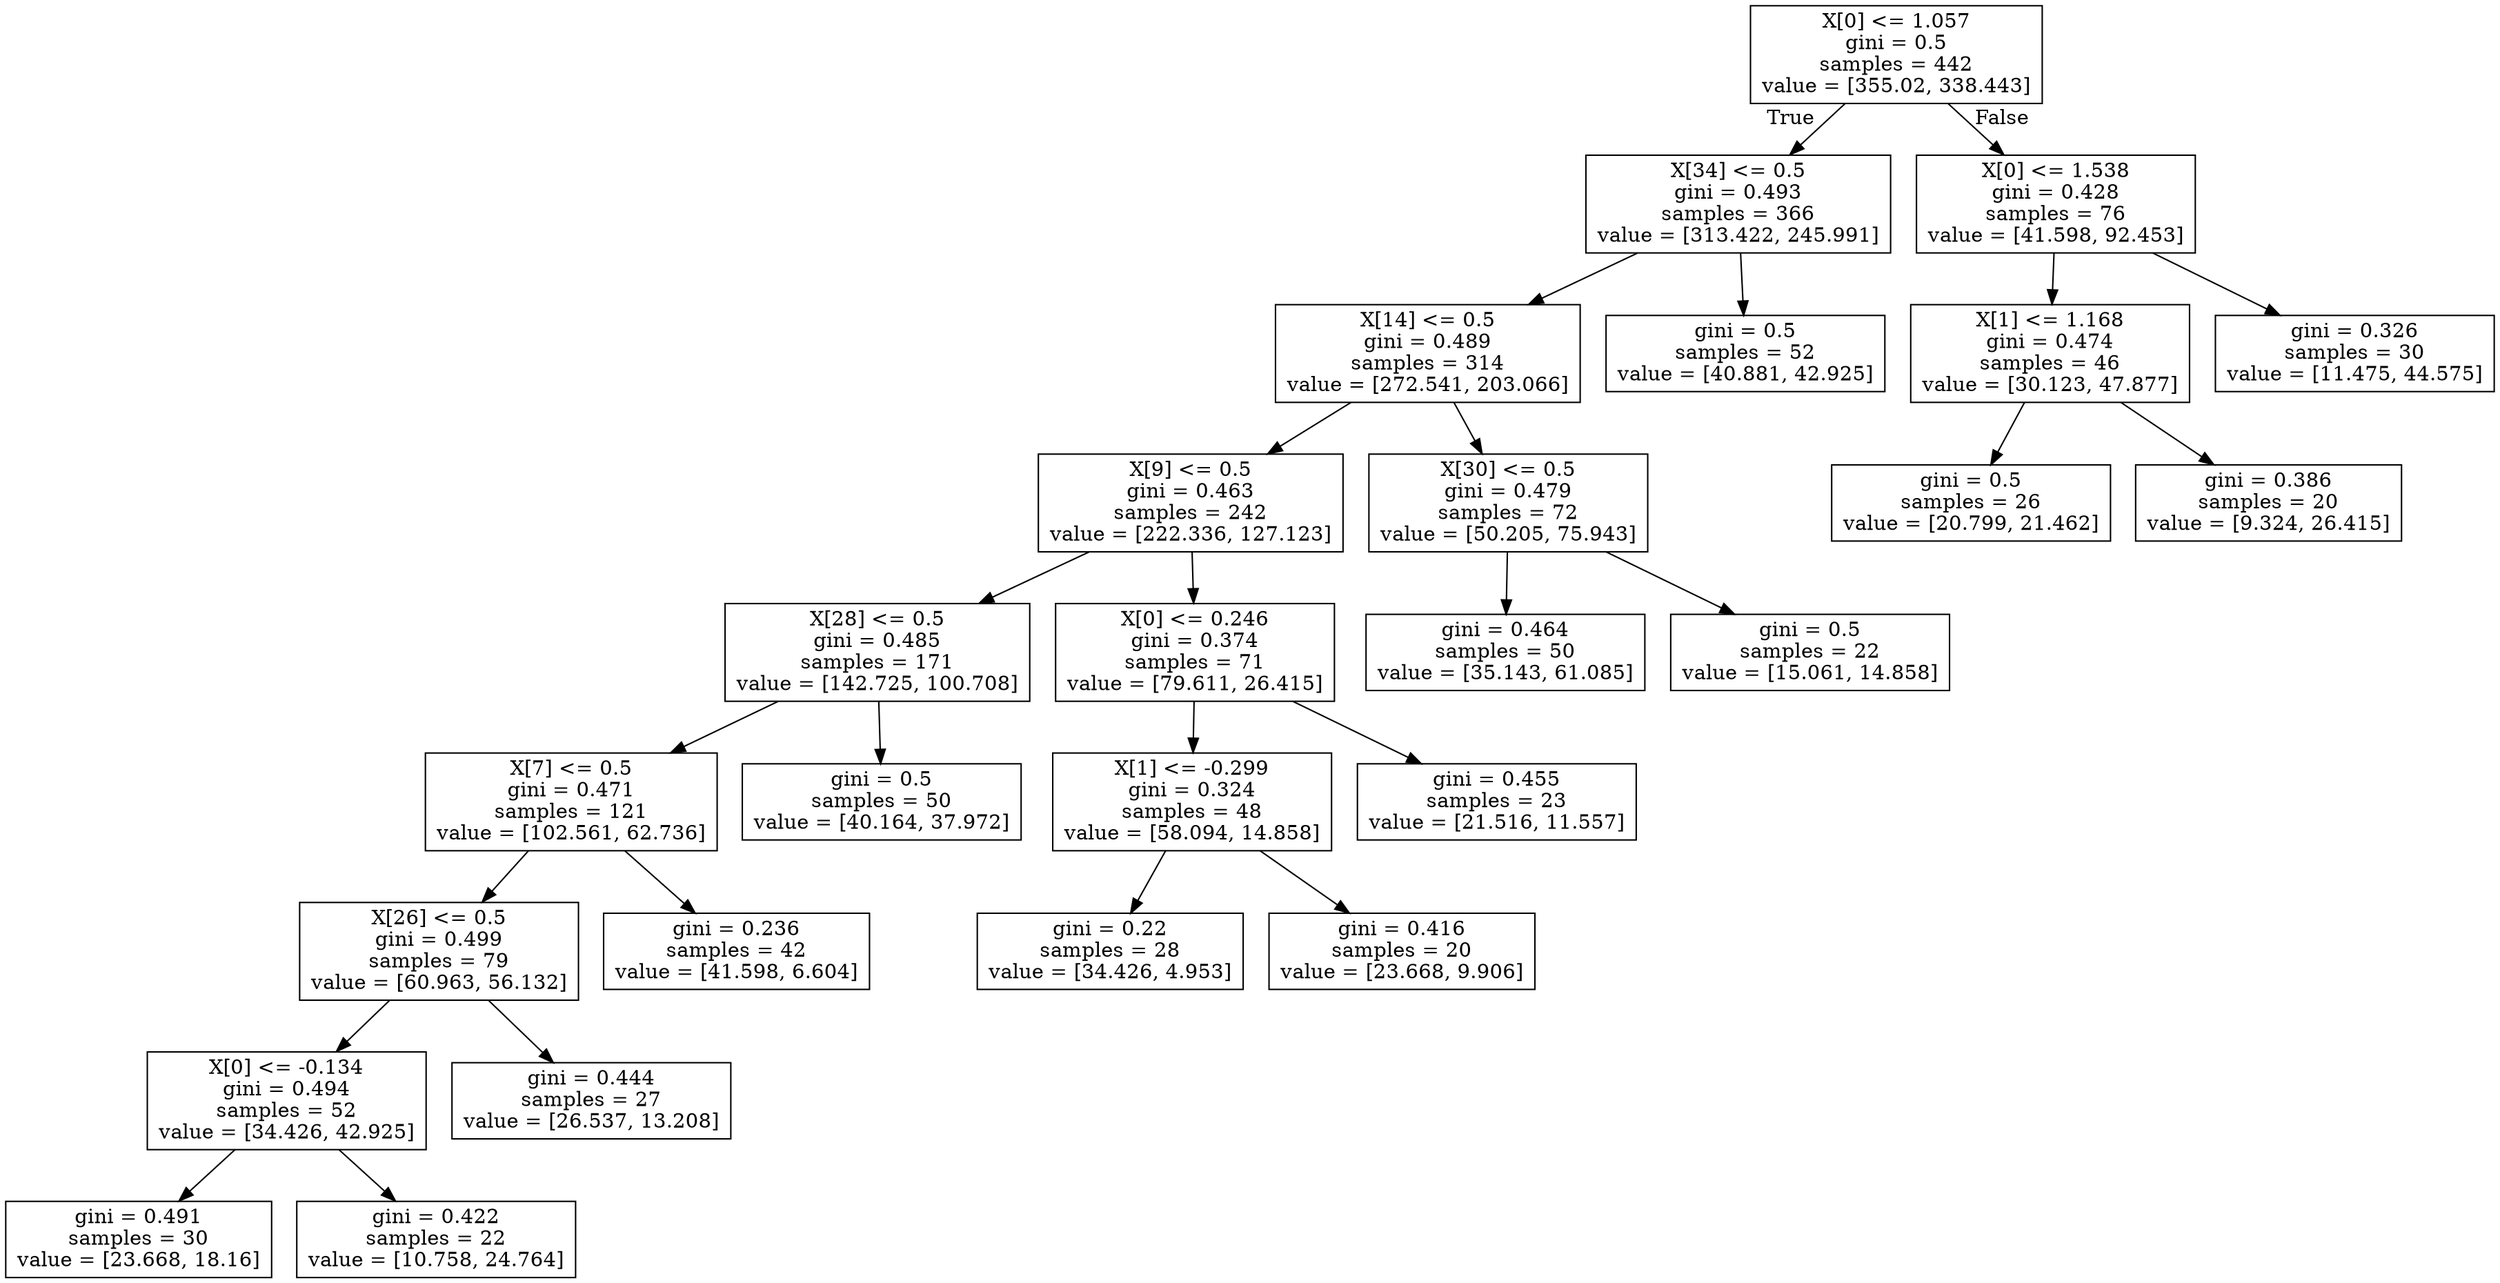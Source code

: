 digraph Tree {
node [shape=box] ;
0 [label="X[0] <= 1.057\ngini = 0.5\nsamples = 442\nvalue = [355.02, 338.443]"] ;
1 [label="X[34] <= 0.5\ngini = 0.493\nsamples = 366\nvalue = [313.422, 245.991]"] ;
0 -> 1 [labeldistance=2.5, labelangle=45, headlabel="True"] ;
2 [label="X[14] <= 0.5\ngini = 0.489\nsamples = 314\nvalue = [272.541, 203.066]"] ;
1 -> 2 ;
3 [label="X[9] <= 0.5\ngini = 0.463\nsamples = 242\nvalue = [222.336, 127.123]"] ;
2 -> 3 ;
4 [label="X[28] <= 0.5\ngini = 0.485\nsamples = 171\nvalue = [142.725, 100.708]"] ;
3 -> 4 ;
5 [label="X[7] <= 0.5\ngini = 0.471\nsamples = 121\nvalue = [102.561, 62.736]"] ;
4 -> 5 ;
6 [label="X[26] <= 0.5\ngini = 0.499\nsamples = 79\nvalue = [60.963, 56.132]"] ;
5 -> 6 ;
7 [label="X[0] <= -0.134\ngini = 0.494\nsamples = 52\nvalue = [34.426, 42.925]"] ;
6 -> 7 ;
8 [label="gini = 0.491\nsamples = 30\nvalue = [23.668, 18.16]"] ;
7 -> 8 ;
9 [label="gini = 0.422\nsamples = 22\nvalue = [10.758, 24.764]"] ;
7 -> 9 ;
10 [label="gini = 0.444\nsamples = 27\nvalue = [26.537, 13.208]"] ;
6 -> 10 ;
11 [label="gini = 0.236\nsamples = 42\nvalue = [41.598, 6.604]"] ;
5 -> 11 ;
12 [label="gini = 0.5\nsamples = 50\nvalue = [40.164, 37.972]"] ;
4 -> 12 ;
13 [label="X[0] <= 0.246\ngini = 0.374\nsamples = 71\nvalue = [79.611, 26.415]"] ;
3 -> 13 ;
14 [label="X[1] <= -0.299\ngini = 0.324\nsamples = 48\nvalue = [58.094, 14.858]"] ;
13 -> 14 ;
15 [label="gini = 0.22\nsamples = 28\nvalue = [34.426, 4.953]"] ;
14 -> 15 ;
16 [label="gini = 0.416\nsamples = 20\nvalue = [23.668, 9.906]"] ;
14 -> 16 ;
17 [label="gini = 0.455\nsamples = 23\nvalue = [21.516, 11.557]"] ;
13 -> 17 ;
18 [label="X[30] <= 0.5\ngini = 0.479\nsamples = 72\nvalue = [50.205, 75.943]"] ;
2 -> 18 ;
19 [label="gini = 0.464\nsamples = 50\nvalue = [35.143, 61.085]"] ;
18 -> 19 ;
20 [label="gini = 0.5\nsamples = 22\nvalue = [15.061, 14.858]"] ;
18 -> 20 ;
21 [label="gini = 0.5\nsamples = 52\nvalue = [40.881, 42.925]"] ;
1 -> 21 ;
22 [label="X[0] <= 1.538\ngini = 0.428\nsamples = 76\nvalue = [41.598, 92.453]"] ;
0 -> 22 [labeldistance=2.5, labelangle=-45, headlabel="False"] ;
23 [label="X[1] <= 1.168\ngini = 0.474\nsamples = 46\nvalue = [30.123, 47.877]"] ;
22 -> 23 ;
24 [label="gini = 0.5\nsamples = 26\nvalue = [20.799, 21.462]"] ;
23 -> 24 ;
25 [label="gini = 0.386\nsamples = 20\nvalue = [9.324, 26.415]"] ;
23 -> 25 ;
26 [label="gini = 0.326\nsamples = 30\nvalue = [11.475, 44.575]"] ;
22 -> 26 ;
}
